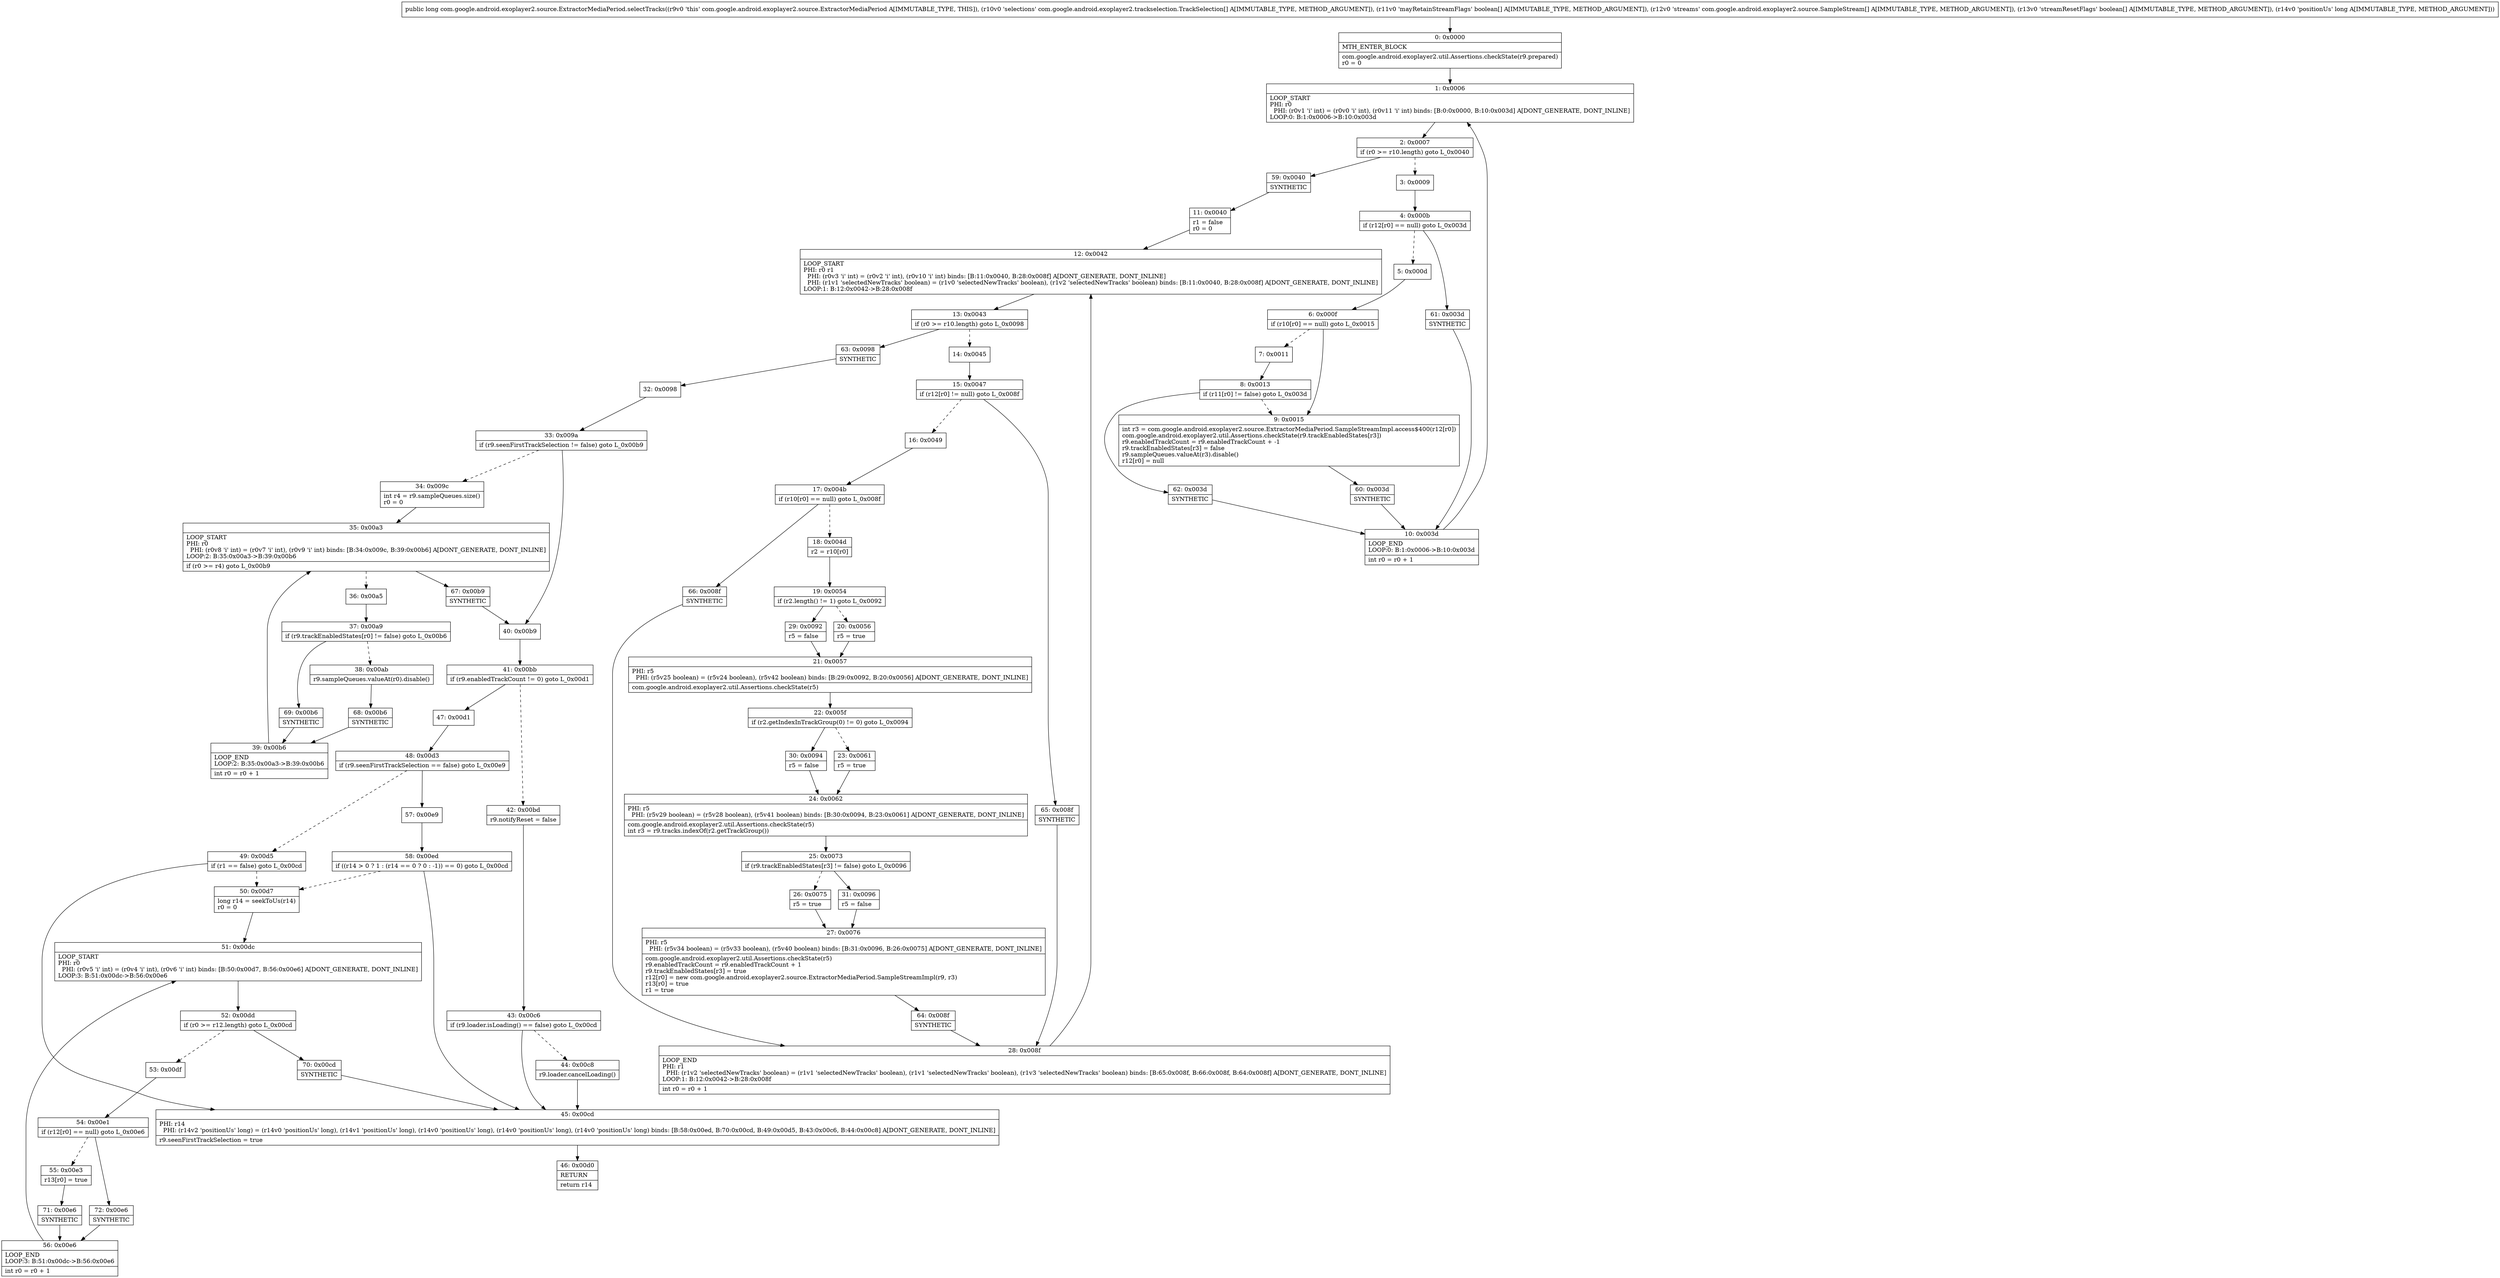 digraph "CFG forcom.google.android.exoplayer2.source.ExtractorMediaPeriod.selectTracks([Lcom\/google\/android\/exoplayer2\/trackselection\/TrackSelection;[Z[Lcom\/google\/android\/exoplayer2\/source\/SampleStream;[ZJ)J" {
Node_0 [shape=record,label="{0\:\ 0x0000|MTH_ENTER_BLOCK\l|com.google.android.exoplayer2.util.Assertions.checkState(r9.prepared)\lr0 = 0\l}"];
Node_1 [shape=record,label="{1\:\ 0x0006|LOOP_START\lPHI: r0 \l  PHI: (r0v1 'i' int) = (r0v0 'i' int), (r0v11 'i' int) binds: [B:0:0x0000, B:10:0x003d] A[DONT_GENERATE, DONT_INLINE]\lLOOP:0: B:1:0x0006\-\>B:10:0x003d\l}"];
Node_2 [shape=record,label="{2\:\ 0x0007|if (r0 \>= r10.length) goto L_0x0040\l}"];
Node_3 [shape=record,label="{3\:\ 0x0009}"];
Node_4 [shape=record,label="{4\:\ 0x000b|if (r12[r0] == null) goto L_0x003d\l}"];
Node_5 [shape=record,label="{5\:\ 0x000d}"];
Node_6 [shape=record,label="{6\:\ 0x000f|if (r10[r0] == null) goto L_0x0015\l}"];
Node_7 [shape=record,label="{7\:\ 0x0011}"];
Node_8 [shape=record,label="{8\:\ 0x0013|if (r11[r0] != false) goto L_0x003d\l}"];
Node_9 [shape=record,label="{9\:\ 0x0015|int r3 = com.google.android.exoplayer2.source.ExtractorMediaPeriod.SampleStreamImpl.access$400(r12[r0])\lcom.google.android.exoplayer2.util.Assertions.checkState(r9.trackEnabledStates[r3])\lr9.enabledTrackCount = r9.enabledTrackCount + \-1\lr9.trackEnabledStates[r3] = false\lr9.sampleQueues.valueAt(r3).disable()\lr12[r0] = null\l}"];
Node_10 [shape=record,label="{10\:\ 0x003d|LOOP_END\lLOOP:0: B:1:0x0006\-\>B:10:0x003d\l|int r0 = r0 + 1\l}"];
Node_11 [shape=record,label="{11\:\ 0x0040|r1 = false\lr0 = 0\l}"];
Node_12 [shape=record,label="{12\:\ 0x0042|LOOP_START\lPHI: r0 r1 \l  PHI: (r0v3 'i' int) = (r0v2 'i' int), (r0v10 'i' int) binds: [B:11:0x0040, B:28:0x008f] A[DONT_GENERATE, DONT_INLINE]\l  PHI: (r1v1 'selectedNewTracks' boolean) = (r1v0 'selectedNewTracks' boolean), (r1v2 'selectedNewTracks' boolean) binds: [B:11:0x0040, B:28:0x008f] A[DONT_GENERATE, DONT_INLINE]\lLOOP:1: B:12:0x0042\-\>B:28:0x008f\l}"];
Node_13 [shape=record,label="{13\:\ 0x0043|if (r0 \>= r10.length) goto L_0x0098\l}"];
Node_14 [shape=record,label="{14\:\ 0x0045}"];
Node_15 [shape=record,label="{15\:\ 0x0047|if (r12[r0] != null) goto L_0x008f\l}"];
Node_16 [shape=record,label="{16\:\ 0x0049}"];
Node_17 [shape=record,label="{17\:\ 0x004b|if (r10[r0] == null) goto L_0x008f\l}"];
Node_18 [shape=record,label="{18\:\ 0x004d|r2 = r10[r0]\l}"];
Node_19 [shape=record,label="{19\:\ 0x0054|if (r2.length() != 1) goto L_0x0092\l}"];
Node_20 [shape=record,label="{20\:\ 0x0056|r5 = true\l}"];
Node_21 [shape=record,label="{21\:\ 0x0057|PHI: r5 \l  PHI: (r5v25 boolean) = (r5v24 boolean), (r5v42 boolean) binds: [B:29:0x0092, B:20:0x0056] A[DONT_GENERATE, DONT_INLINE]\l|com.google.android.exoplayer2.util.Assertions.checkState(r5)\l}"];
Node_22 [shape=record,label="{22\:\ 0x005f|if (r2.getIndexInTrackGroup(0) != 0) goto L_0x0094\l}"];
Node_23 [shape=record,label="{23\:\ 0x0061|r5 = true\l}"];
Node_24 [shape=record,label="{24\:\ 0x0062|PHI: r5 \l  PHI: (r5v29 boolean) = (r5v28 boolean), (r5v41 boolean) binds: [B:30:0x0094, B:23:0x0061] A[DONT_GENERATE, DONT_INLINE]\l|com.google.android.exoplayer2.util.Assertions.checkState(r5)\lint r3 = r9.tracks.indexOf(r2.getTrackGroup())\l}"];
Node_25 [shape=record,label="{25\:\ 0x0073|if (r9.trackEnabledStates[r3] != false) goto L_0x0096\l}"];
Node_26 [shape=record,label="{26\:\ 0x0075|r5 = true\l}"];
Node_27 [shape=record,label="{27\:\ 0x0076|PHI: r5 \l  PHI: (r5v34 boolean) = (r5v33 boolean), (r5v40 boolean) binds: [B:31:0x0096, B:26:0x0075] A[DONT_GENERATE, DONT_INLINE]\l|com.google.android.exoplayer2.util.Assertions.checkState(r5)\lr9.enabledTrackCount = r9.enabledTrackCount + 1\lr9.trackEnabledStates[r3] = true\lr12[r0] = new com.google.android.exoplayer2.source.ExtractorMediaPeriod.SampleStreamImpl(r9, r3)\lr13[r0] = true\lr1 = true\l}"];
Node_28 [shape=record,label="{28\:\ 0x008f|LOOP_END\lPHI: r1 \l  PHI: (r1v2 'selectedNewTracks' boolean) = (r1v1 'selectedNewTracks' boolean), (r1v1 'selectedNewTracks' boolean), (r1v3 'selectedNewTracks' boolean) binds: [B:65:0x008f, B:66:0x008f, B:64:0x008f] A[DONT_GENERATE, DONT_INLINE]\lLOOP:1: B:12:0x0042\-\>B:28:0x008f\l|int r0 = r0 + 1\l}"];
Node_29 [shape=record,label="{29\:\ 0x0092|r5 = false\l}"];
Node_30 [shape=record,label="{30\:\ 0x0094|r5 = false\l}"];
Node_31 [shape=record,label="{31\:\ 0x0096|r5 = false\l}"];
Node_32 [shape=record,label="{32\:\ 0x0098}"];
Node_33 [shape=record,label="{33\:\ 0x009a|if (r9.seenFirstTrackSelection != false) goto L_0x00b9\l}"];
Node_34 [shape=record,label="{34\:\ 0x009c|int r4 = r9.sampleQueues.size()\lr0 = 0\l}"];
Node_35 [shape=record,label="{35\:\ 0x00a3|LOOP_START\lPHI: r0 \l  PHI: (r0v8 'i' int) = (r0v7 'i' int), (r0v9 'i' int) binds: [B:34:0x009c, B:39:0x00b6] A[DONT_GENERATE, DONT_INLINE]\lLOOP:2: B:35:0x00a3\-\>B:39:0x00b6\l|if (r0 \>= r4) goto L_0x00b9\l}"];
Node_36 [shape=record,label="{36\:\ 0x00a5}"];
Node_37 [shape=record,label="{37\:\ 0x00a9|if (r9.trackEnabledStates[r0] != false) goto L_0x00b6\l}"];
Node_38 [shape=record,label="{38\:\ 0x00ab|r9.sampleQueues.valueAt(r0).disable()\l}"];
Node_39 [shape=record,label="{39\:\ 0x00b6|LOOP_END\lLOOP:2: B:35:0x00a3\-\>B:39:0x00b6\l|int r0 = r0 + 1\l}"];
Node_40 [shape=record,label="{40\:\ 0x00b9}"];
Node_41 [shape=record,label="{41\:\ 0x00bb|if (r9.enabledTrackCount != 0) goto L_0x00d1\l}"];
Node_42 [shape=record,label="{42\:\ 0x00bd|r9.notifyReset = false\l}"];
Node_43 [shape=record,label="{43\:\ 0x00c6|if (r9.loader.isLoading() == false) goto L_0x00cd\l}"];
Node_44 [shape=record,label="{44\:\ 0x00c8|r9.loader.cancelLoading()\l}"];
Node_45 [shape=record,label="{45\:\ 0x00cd|PHI: r14 \l  PHI: (r14v2 'positionUs' long) = (r14v0 'positionUs' long), (r14v1 'positionUs' long), (r14v0 'positionUs' long), (r14v0 'positionUs' long), (r14v0 'positionUs' long) binds: [B:58:0x00ed, B:70:0x00cd, B:49:0x00d5, B:43:0x00c6, B:44:0x00c8] A[DONT_GENERATE, DONT_INLINE]\l|r9.seenFirstTrackSelection = true\l}"];
Node_46 [shape=record,label="{46\:\ 0x00d0|RETURN\l|return r14\l}"];
Node_47 [shape=record,label="{47\:\ 0x00d1}"];
Node_48 [shape=record,label="{48\:\ 0x00d3|if (r9.seenFirstTrackSelection == false) goto L_0x00e9\l}"];
Node_49 [shape=record,label="{49\:\ 0x00d5|if (r1 == false) goto L_0x00cd\l}"];
Node_50 [shape=record,label="{50\:\ 0x00d7|long r14 = seekToUs(r14)\lr0 = 0\l}"];
Node_51 [shape=record,label="{51\:\ 0x00dc|LOOP_START\lPHI: r0 \l  PHI: (r0v5 'i' int) = (r0v4 'i' int), (r0v6 'i' int) binds: [B:50:0x00d7, B:56:0x00e6] A[DONT_GENERATE, DONT_INLINE]\lLOOP:3: B:51:0x00dc\-\>B:56:0x00e6\l}"];
Node_52 [shape=record,label="{52\:\ 0x00dd|if (r0 \>= r12.length) goto L_0x00cd\l}"];
Node_53 [shape=record,label="{53\:\ 0x00df}"];
Node_54 [shape=record,label="{54\:\ 0x00e1|if (r12[r0] == null) goto L_0x00e6\l}"];
Node_55 [shape=record,label="{55\:\ 0x00e3|r13[r0] = true\l}"];
Node_56 [shape=record,label="{56\:\ 0x00e6|LOOP_END\lLOOP:3: B:51:0x00dc\-\>B:56:0x00e6\l|int r0 = r0 + 1\l}"];
Node_57 [shape=record,label="{57\:\ 0x00e9}"];
Node_58 [shape=record,label="{58\:\ 0x00ed|if ((r14 \> 0 ? 1 : (r14 == 0 ? 0 : \-1)) == 0) goto L_0x00cd\l}"];
Node_59 [shape=record,label="{59\:\ 0x0040|SYNTHETIC\l}"];
Node_60 [shape=record,label="{60\:\ 0x003d|SYNTHETIC\l}"];
Node_61 [shape=record,label="{61\:\ 0x003d|SYNTHETIC\l}"];
Node_62 [shape=record,label="{62\:\ 0x003d|SYNTHETIC\l}"];
Node_63 [shape=record,label="{63\:\ 0x0098|SYNTHETIC\l}"];
Node_64 [shape=record,label="{64\:\ 0x008f|SYNTHETIC\l}"];
Node_65 [shape=record,label="{65\:\ 0x008f|SYNTHETIC\l}"];
Node_66 [shape=record,label="{66\:\ 0x008f|SYNTHETIC\l}"];
Node_67 [shape=record,label="{67\:\ 0x00b9|SYNTHETIC\l}"];
Node_68 [shape=record,label="{68\:\ 0x00b6|SYNTHETIC\l}"];
Node_69 [shape=record,label="{69\:\ 0x00b6|SYNTHETIC\l}"];
Node_70 [shape=record,label="{70\:\ 0x00cd|SYNTHETIC\l}"];
Node_71 [shape=record,label="{71\:\ 0x00e6|SYNTHETIC\l}"];
Node_72 [shape=record,label="{72\:\ 0x00e6|SYNTHETIC\l}"];
MethodNode[shape=record,label="{public long com.google.android.exoplayer2.source.ExtractorMediaPeriod.selectTracks((r9v0 'this' com.google.android.exoplayer2.source.ExtractorMediaPeriod A[IMMUTABLE_TYPE, THIS]), (r10v0 'selections' com.google.android.exoplayer2.trackselection.TrackSelection[] A[IMMUTABLE_TYPE, METHOD_ARGUMENT]), (r11v0 'mayRetainStreamFlags' boolean[] A[IMMUTABLE_TYPE, METHOD_ARGUMENT]), (r12v0 'streams' com.google.android.exoplayer2.source.SampleStream[] A[IMMUTABLE_TYPE, METHOD_ARGUMENT]), (r13v0 'streamResetFlags' boolean[] A[IMMUTABLE_TYPE, METHOD_ARGUMENT]), (r14v0 'positionUs' long A[IMMUTABLE_TYPE, METHOD_ARGUMENT])) }"];
MethodNode -> Node_0;
Node_0 -> Node_1;
Node_1 -> Node_2;
Node_2 -> Node_3[style=dashed];
Node_2 -> Node_59;
Node_3 -> Node_4;
Node_4 -> Node_5[style=dashed];
Node_4 -> Node_61;
Node_5 -> Node_6;
Node_6 -> Node_7[style=dashed];
Node_6 -> Node_9;
Node_7 -> Node_8;
Node_8 -> Node_9[style=dashed];
Node_8 -> Node_62;
Node_9 -> Node_60;
Node_10 -> Node_1;
Node_11 -> Node_12;
Node_12 -> Node_13;
Node_13 -> Node_14[style=dashed];
Node_13 -> Node_63;
Node_14 -> Node_15;
Node_15 -> Node_16[style=dashed];
Node_15 -> Node_65;
Node_16 -> Node_17;
Node_17 -> Node_18[style=dashed];
Node_17 -> Node_66;
Node_18 -> Node_19;
Node_19 -> Node_20[style=dashed];
Node_19 -> Node_29;
Node_20 -> Node_21;
Node_21 -> Node_22;
Node_22 -> Node_23[style=dashed];
Node_22 -> Node_30;
Node_23 -> Node_24;
Node_24 -> Node_25;
Node_25 -> Node_26[style=dashed];
Node_25 -> Node_31;
Node_26 -> Node_27;
Node_27 -> Node_64;
Node_28 -> Node_12;
Node_29 -> Node_21;
Node_30 -> Node_24;
Node_31 -> Node_27;
Node_32 -> Node_33;
Node_33 -> Node_34[style=dashed];
Node_33 -> Node_40;
Node_34 -> Node_35;
Node_35 -> Node_36[style=dashed];
Node_35 -> Node_67;
Node_36 -> Node_37;
Node_37 -> Node_38[style=dashed];
Node_37 -> Node_69;
Node_38 -> Node_68;
Node_39 -> Node_35;
Node_40 -> Node_41;
Node_41 -> Node_42[style=dashed];
Node_41 -> Node_47;
Node_42 -> Node_43;
Node_43 -> Node_44[style=dashed];
Node_43 -> Node_45;
Node_44 -> Node_45;
Node_45 -> Node_46;
Node_47 -> Node_48;
Node_48 -> Node_49[style=dashed];
Node_48 -> Node_57;
Node_49 -> Node_45;
Node_49 -> Node_50[style=dashed];
Node_50 -> Node_51;
Node_51 -> Node_52;
Node_52 -> Node_53[style=dashed];
Node_52 -> Node_70;
Node_53 -> Node_54;
Node_54 -> Node_55[style=dashed];
Node_54 -> Node_72;
Node_55 -> Node_71;
Node_56 -> Node_51;
Node_57 -> Node_58;
Node_58 -> Node_45;
Node_58 -> Node_50[style=dashed];
Node_59 -> Node_11;
Node_60 -> Node_10;
Node_61 -> Node_10;
Node_62 -> Node_10;
Node_63 -> Node_32;
Node_64 -> Node_28;
Node_65 -> Node_28;
Node_66 -> Node_28;
Node_67 -> Node_40;
Node_68 -> Node_39;
Node_69 -> Node_39;
Node_70 -> Node_45;
Node_71 -> Node_56;
Node_72 -> Node_56;
}

